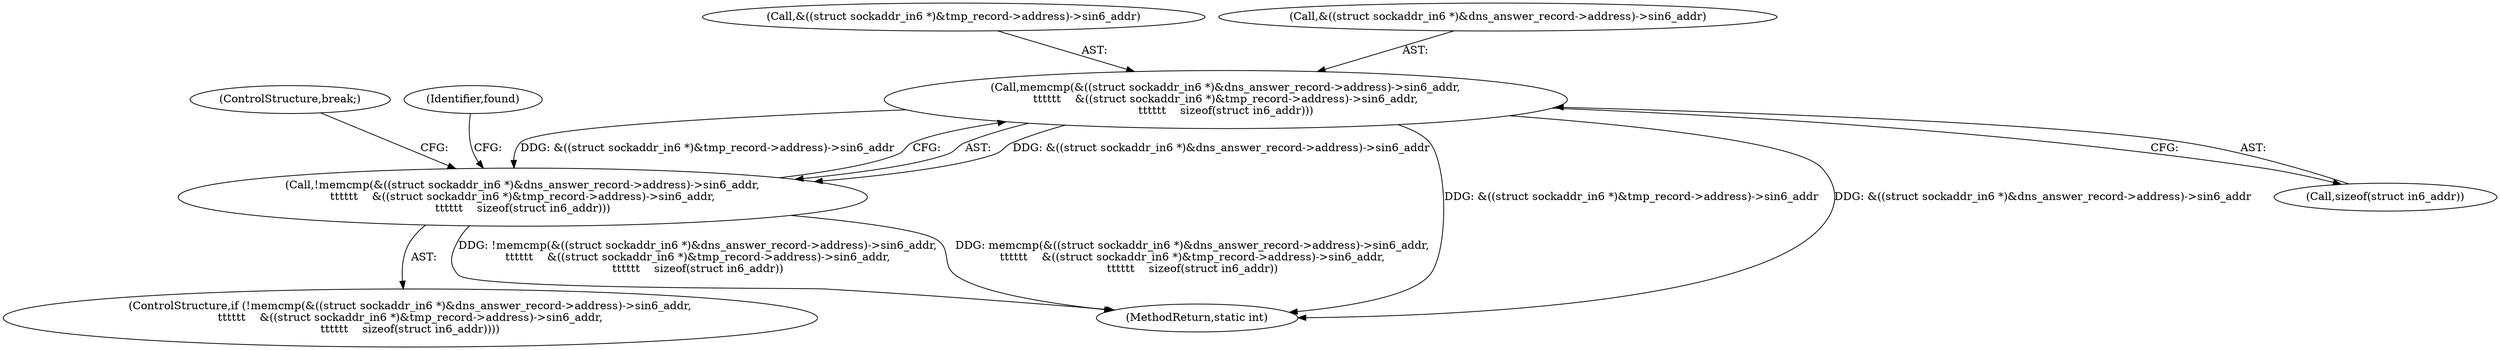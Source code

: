 digraph "0_haproxy_efbbdf72992cd20458259962346044cafd9331c0@API" {
"1001039" [label="(Call,memcmp(&((struct sockaddr_in6 *)&dns_answer_record->address)->sin6_addr,\n\t\t\t\t\t\t    &((struct sockaddr_in6 *)&tmp_record->address)->sin6_addr,\n\t\t\t\t\t\t    sizeof(struct in6_addr)))"];
"1001038" [label="(Call,!memcmp(&((struct sockaddr_in6 *)&dns_answer_record->address)->sin6_addr,\n\t\t\t\t\t\t    &((struct sockaddr_in6 *)&tmp_record->address)->sin6_addr,\n\t\t\t\t\t\t    sizeof(struct in6_addr)))"];
"1001063" [label="(ControlStructure,break;)"];
"1001156" [label="(MethodReturn,static int)"];
"1001038" [label="(Call,!memcmp(&((struct sockaddr_in6 *)&dns_answer_record->address)->sin6_addr,\n\t\t\t\t\t\t    &((struct sockaddr_in6 *)&tmp_record->address)->sin6_addr,\n\t\t\t\t\t\t    sizeof(struct in6_addr)))"];
"1001061" [label="(Identifier,found)"];
"1001039" [label="(Call,memcmp(&((struct sockaddr_in6 *)&dns_answer_record->address)->sin6_addr,\n\t\t\t\t\t\t    &((struct sockaddr_in6 *)&tmp_record->address)->sin6_addr,\n\t\t\t\t\t\t    sizeof(struct in6_addr)))"];
"1001049" [label="(Call,&((struct sockaddr_in6 *)&tmp_record->address)->sin6_addr)"];
"1001037" [label="(ControlStructure,if (!memcmp(&((struct sockaddr_in6 *)&dns_answer_record->address)->sin6_addr,\n\t\t\t\t\t\t    &((struct sockaddr_in6 *)&tmp_record->address)->sin6_addr,\n\t\t\t\t\t\t    sizeof(struct in6_addr))))"];
"1001058" [label="(Call,sizeof(struct in6_addr))"];
"1001040" [label="(Call,&((struct sockaddr_in6 *)&dns_answer_record->address)->sin6_addr)"];
"1001039" -> "1001038"  [label="AST: "];
"1001039" -> "1001058"  [label="CFG: "];
"1001040" -> "1001039"  [label="AST: "];
"1001049" -> "1001039"  [label="AST: "];
"1001058" -> "1001039"  [label="AST: "];
"1001038" -> "1001039"  [label="CFG: "];
"1001039" -> "1001156"  [label="DDG: &((struct sockaddr_in6 *)&tmp_record->address)->sin6_addr"];
"1001039" -> "1001156"  [label="DDG: &((struct sockaddr_in6 *)&dns_answer_record->address)->sin6_addr"];
"1001039" -> "1001038"  [label="DDG: &((struct sockaddr_in6 *)&dns_answer_record->address)->sin6_addr"];
"1001039" -> "1001038"  [label="DDG: &((struct sockaddr_in6 *)&tmp_record->address)->sin6_addr"];
"1001038" -> "1001037"  [label="AST: "];
"1001061" -> "1001038"  [label="CFG: "];
"1001063" -> "1001038"  [label="CFG: "];
"1001038" -> "1001156"  [label="DDG: !memcmp(&((struct sockaddr_in6 *)&dns_answer_record->address)->sin6_addr,\n\t\t\t\t\t\t    &((struct sockaddr_in6 *)&tmp_record->address)->sin6_addr,\n\t\t\t\t\t\t    sizeof(struct in6_addr))"];
"1001038" -> "1001156"  [label="DDG: memcmp(&((struct sockaddr_in6 *)&dns_answer_record->address)->sin6_addr,\n\t\t\t\t\t\t    &((struct sockaddr_in6 *)&tmp_record->address)->sin6_addr,\n\t\t\t\t\t\t    sizeof(struct in6_addr))"];
}
